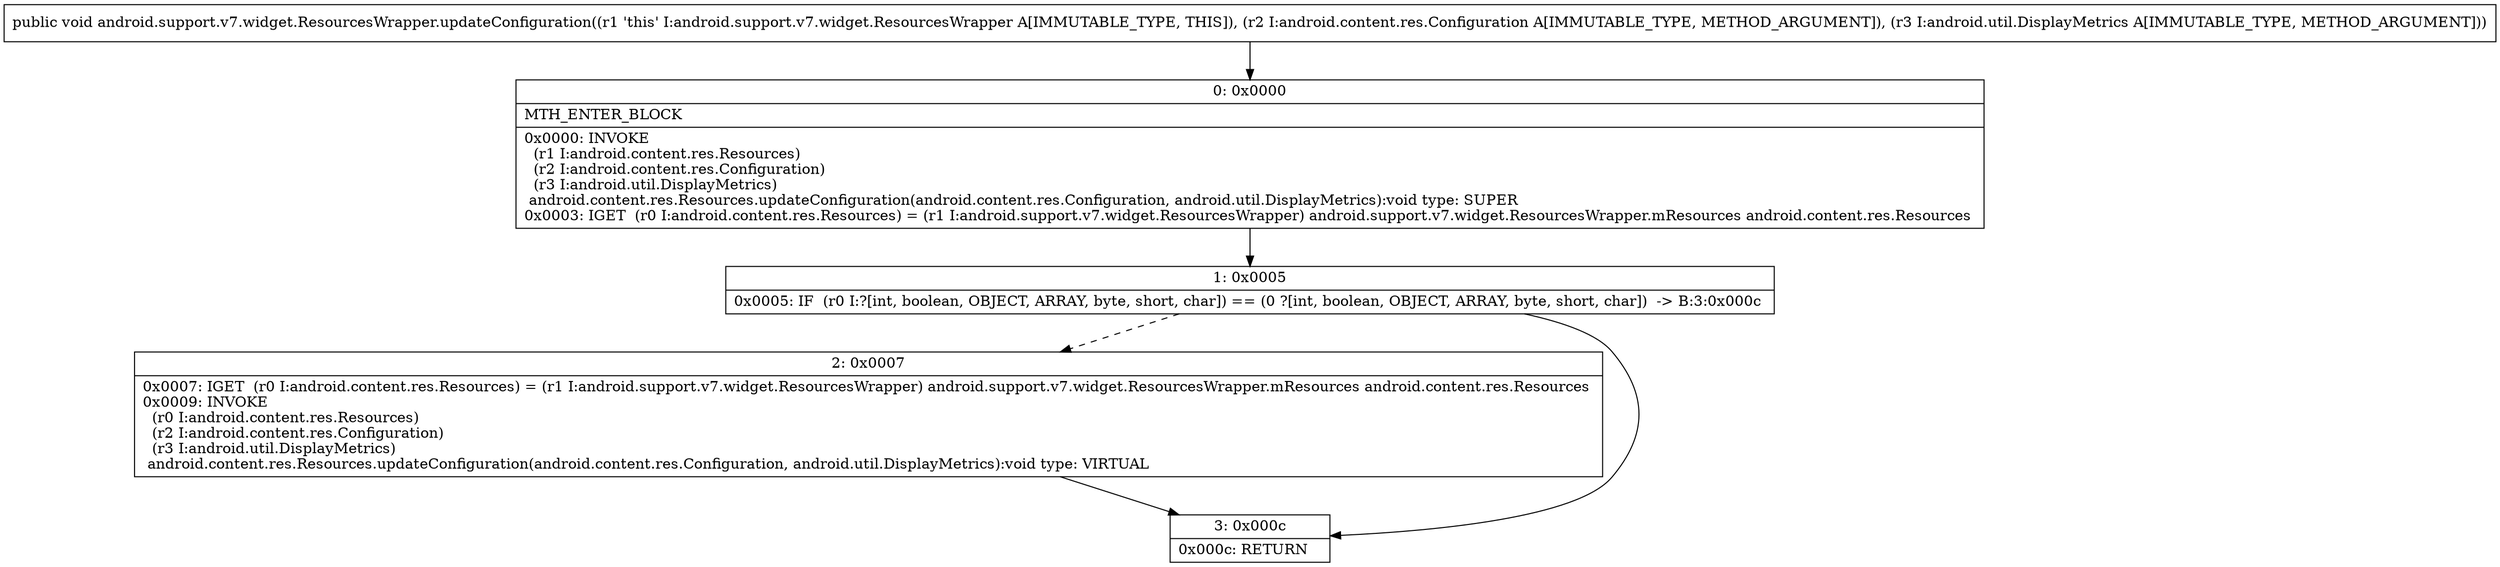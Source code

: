 digraph "CFG forandroid.support.v7.widget.ResourcesWrapper.updateConfiguration(Landroid\/content\/res\/Configuration;Landroid\/util\/DisplayMetrics;)V" {
Node_0 [shape=record,label="{0\:\ 0x0000|MTH_ENTER_BLOCK\l|0x0000: INVOKE  \l  (r1 I:android.content.res.Resources)\l  (r2 I:android.content.res.Configuration)\l  (r3 I:android.util.DisplayMetrics)\l android.content.res.Resources.updateConfiguration(android.content.res.Configuration, android.util.DisplayMetrics):void type: SUPER \l0x0003: IGET  (r0 I:android.content.res.Resources) = (r1 I:android.support.v7.widget.ResourcesWrapper) android.support.v7.widget.ResourcesWrapper.mResources android.content.res.Resources \l}"];
Node_1 [shape=record,label="{1\:\ 0x0005|0x0005: IF  (r0 I:?[int, boolean, OBJECT, ARRAY, byte, short, char]) == (0 ?[int, boolean, OBJECT, ARRAY, byte, short, char])  \-\> B:3:0x000c \l}"];
Node_2 [shape=record,label="{2\:\ 0x0007|0x0007: IGET  (r0 I:android.content.res.Resources) = (r1 I:android.support.v7.widget.ResourcesWrapper) android.support.v7.widget.ResourcesWrapper.mResources android.content.res.Resources \l0x0009: INVOKE  \l  (r0 I:android.content.res.Resources)\l  (r2 I:android.content.res.Configuration)\l  (r3 I:android.util.DisplayMetrics)\l android.content.res.Resources.updateConfiguration(android.content.res.Configuration, android.util.DisplayMetrics):void type: VIRTUAL \l}"];
Node_3 [shape=record,label="{3\:\ 0x000c|0x000c: RETURN   \l}"];
MethodNode[shape=record,label="{public void android.support.v7.widget.ResourcesWrapper.updateConfiguration((r1 'this' I:android.support.v7.widget.ResourcesWrapper A[IMMUTABLE_TYPE, THIS]), (r2 I:android.content.res.Configuration A[IMMUTABLE_TYPE, METHOD_ARGUMENT]), (r3 I:android.util.DisplayMetrics A[IMMUTABLE_TYPE, METHOD_ARGUMENT])) }"];
MethodNode -> Node_0;
Node_0 -> Node_1;
Node_1 -> Node_2[style=dashed];
Node_1 -> Node_3;
Node_2 -> Node_3;
}

